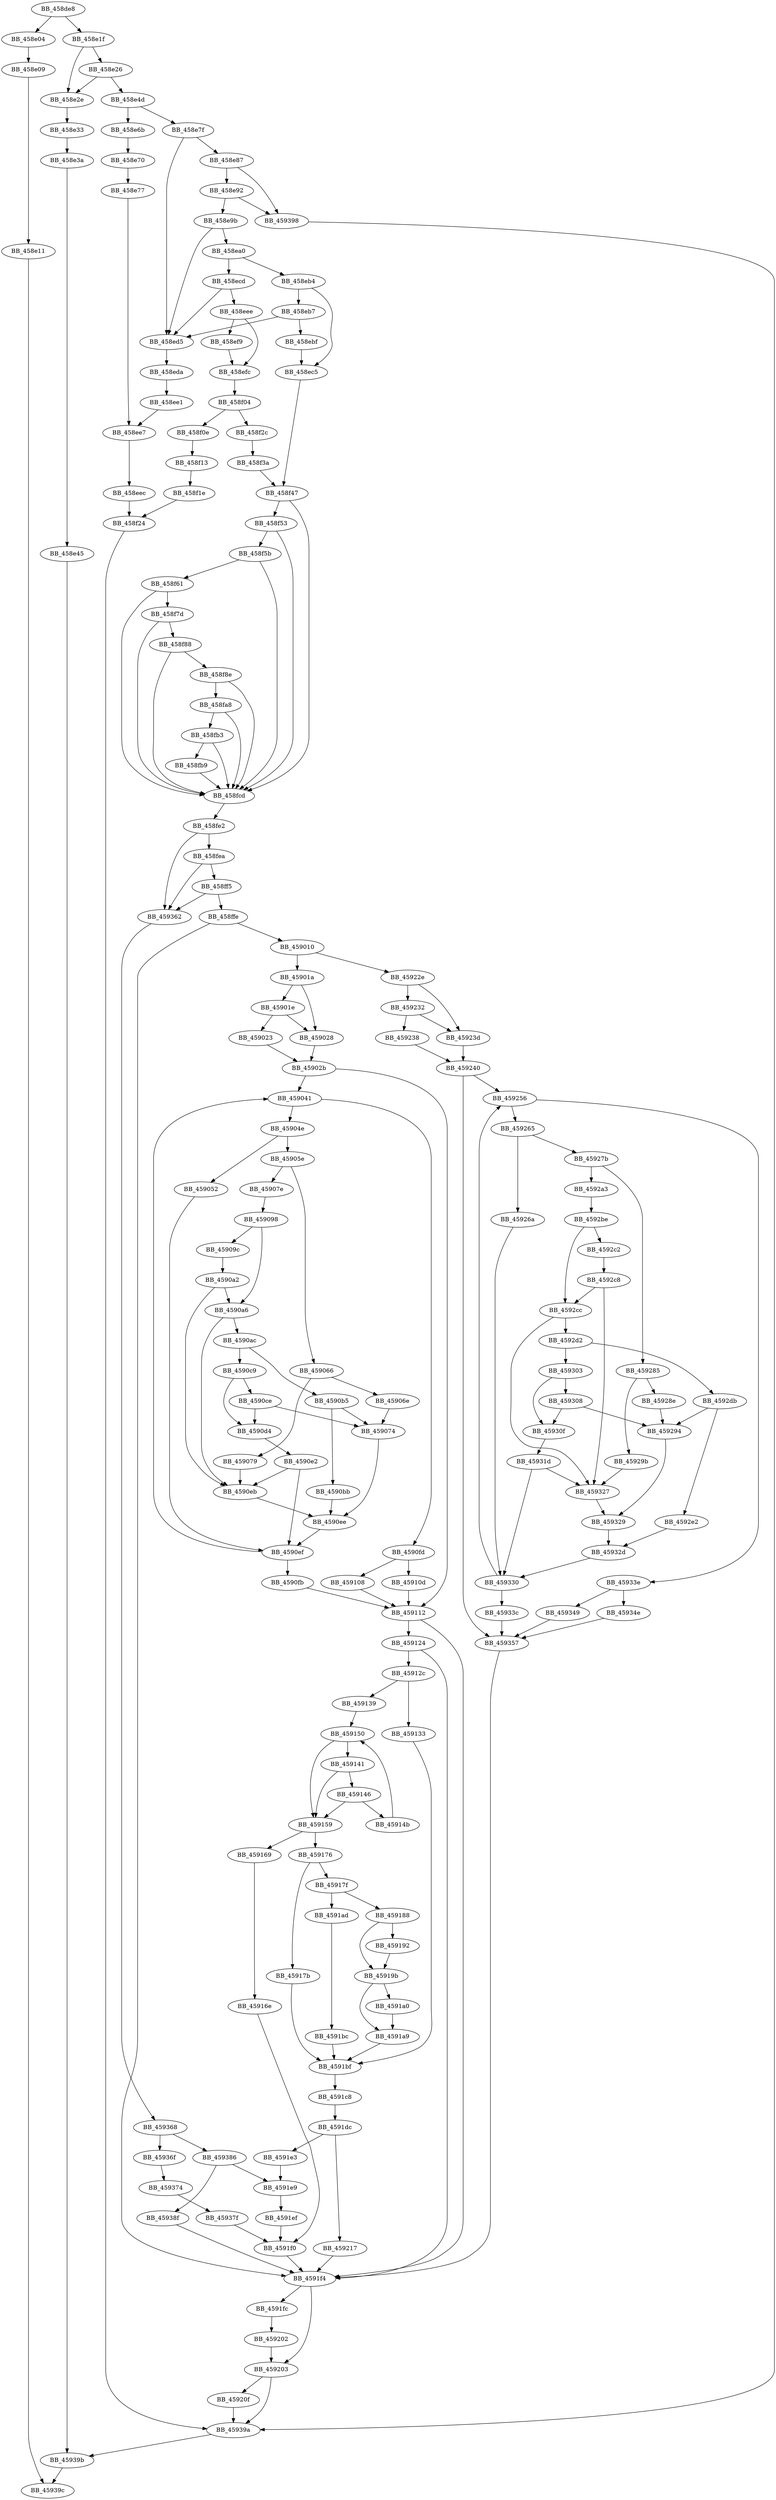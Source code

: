 DiGraph sub_458DE8{
BB_458de8->BB_458e04
BB_458de8->BB_458e1f
BB_458e04->BB_458e09
BB_458e09->BB_458e11
BB_458e11->BB_45939c
BB_458e1f->BB_458e26
BB_458e1f->BB_458e2e
BB_458e26->BB_458e2e
BB_458e26->BB_458e4d
BB_458e2e->BB_458e33
BB_458e33->BB_458e3a
BB_458e3a->BB_458e45
BB_458e45->BB_45939b
BB_458e4d->BB_458e6b
BB_458e4d->BB_458e7f
BB_458e6b->BB_458e70
BB_458e70->BB_458e77
BB_458e77->BB_458ee7
BB_458e7f->BB_458e87
BB_458e7f->BB_458ed5
BB_458e87->BB_458e92
BB_458e87->BB_459398
BB_458e92->BB_458e9b
BB_458e92->BB_459398
BB_458e9b->BB_458ea0
BB_458e9b->BB_458ed5
BB_458ea0->BB_458eb4
BB_458ea0->BB_458ecd
BB_458eb4->BB_458eb7
BB_458eb4->BB_458ec5
BB_458eb7->BB_458ebf
BB_458eb7->BB_458ed5
BB_458ebf->BB_458ec5
BB_458ec5->BB_458f47
BB_458ecd->BB_458ed5
BB_458ecd->BB_458eee
BB_458ed5->BB_458eda
BB_458eda->BB_458ee1
BB_458ee1->BB_458ee7
BB_458ee7->BB_458eec
BB_458eec->BB_458f24
BB_458eee->BB_458ef9
BB_458eee->BB_458efc
BB_458ef9->BB_458efc
BB_458efc->BB_458f04
BB_458f04->BB_458f0e
BB_458f04->BB_458f2c
BB_458f0e->BB_458f13
BB_458f13->BB_458f1e
BB_458f1e->BB_458f24
BB_458f24->BB_45939a
BB_458f2c->BB_458f3a
BB_458f3a->BB_458f47
BB_458f47->BB_458f53
BB_458f47->BB_458fcd
BB_458f53->BB_458f5b
BB_458f53->BB_458fcd
BB_458f5b->BB_458f61
BB_458f5b->BB_458fcd
BB_458f61->BB_458f7d
BB_458f61->BB_458fcd
BB_458f7d->BB_458f88
BB_458f7d->BB_458fcd
BB_458f88->BB_458f8e
BB_458f88->BB_458fcd
BB_458f8e->BB_458fa8
BB_458f8e->BB_458fcd
BB_458fa8->BB_458fb3
BB_458fa8->BB_458fcd
BB_458fb3->BB_458fb9
BB_458fb3->BB_458fcd
BB_458fb9->BB_458fcd
BB_458fcd->BB_458fe2
BB_458fe2->BB_458fea
BB_458fe2->BB_459362
BB_458fea->BB_458ff5
BB_458fea->BB_459362
BB_458ff5->BB_458ffe
BB_458ff5->BB_459362
BB_458ffe->BB_459010
BB_458ffe->BB_4591f4
BB_459010->BB_45901a
BB_459010->BB_45922e
BB_45901a->BB_45901e
BB_45901a->BB_459028
BB_45901e->BB_459023
BB_45901e->BB_459028
BB_459023->BB_45902b
BB_459028->BB_45902b
BB_45902b->BB_459041
BB_45902b->BB_459112
BB_459041->BB_45904e
BB_459041->BB_4590fd
BB_45904e->BB_459052
BB_45904e->BB_45905e
BB_459052->BB_4590ef
BB_45905e->BB_459066
BB_45905e->BB_45907e
BB_459066->BB_45906e
BB_459066->BB_459079
BB_45906e->BB_459074
BB_459074->BB_4590ee
BB_459079->BB_4590eb
BB_45907e->BB_459098
BB_459098->BB_45909c
BB_459098->BB_4590a6
BB_45909c->BB_4590a2
BB_4590a2->BB_4590a6
BB_4590a2->BB_4590eb
BB_4590a6->BB_4590ac
BB_4590a6->BB_4590eb
BB_4590ac->BB_4590b5
BB_4590ac->BB_4590c9
BB_4590b5->BB_459074
BB_4590b5->BB_4590bb
BB_4590bb->BB_4590ee
BB_4590c9->BB_4590ce
BB_4590c9->BB_4590d4
BB_4590ce->BB_459074
BB_4590ce->BB_4590d4
BB_4590d4->BB_4590e2
BB_4590e2->BB_4590eb
BB_4590e2->BB_4590ef
BB_4590eb->BB_4590ee
BB_4590ee->BB_4590ef
BB_4590ef->BB_459041
BB_4590ef->BB_4590fb
BB_4590fb->BB_459112
BB_4590fd->BB_459108
BB_4590fd->BB_45910d
BB_459108->BB_459112
BB_45910d->BB_459112
BB_459112->BB_459124
BB_459112->BB_4591f4
BB_459124->BB_45912c
BB_459124->BB_4591f4
BB_45912c->BB_459133
BB_45912c->BB_459139
BB_459133->BB_4591bf
BB_459139->BB_459150
BB_459141->BB_459146
BB_459141->BB_459159
BB_459146->BB_45914b
BB_459146->BB_459159
BB_45914b->BB_459150
BB_459150->BB_459141
BB_459150->BB_459159
BB_459159->BB_459169
BB_459159->BB_459176
BB_459169->BB_45916e
BB_45916e->BB_4591f0
BB_459176->BB_45917b
BB_459176->BB_45917f
BB_45917b->BB_4591bf
BB_45917f->BB_459188
BB_45917f->BB_4591ad
BB_459188->BB_459192
BB_459188->BB_45919b
BB_459192->BB_45919b
BB_45919b->BB_4591a0
BB_45919b->BB_4591a9
BB_4591a0->BB_4591a9
BB_4591a9->BB_4591bf
BB_4591ad->BB_4591bc
BB_4591bc->BB_4591bf
BB_4591bf->BB_4591c8
BB_4591c8->BB_4591dc
BB_4591dc->BB_4591e3
BB_4591dc->BB_459217
BB_4591e3->BB_4591e9
BB_4591e9->BB_4591ef
BB_4591ef->BB_4591f0
BB_4591f0->BB_4591f4
BB_4591f4->BB_4591fc
BB_4591f4->BB_459203
BB_4591fc->BB_459202
BB_459202->BB_459203
BB_459203->BB_45920f
BB_459203->BB_45939a
BB_45920f->BB_45939a
BB_459217->BB_4591f4
BB_45922e->BB_459232
BB_45922e->BB_45923d
BB_459232->BB_459238
BB_459232->BB_45923d
BB_459238->BB_459240
BB_45923d->BB_459240
BB_459240->BB_459256
BB_459240->BB_459357
BB_459256->BB_459265
BB_459256->BB_45933e
BB_459265->BB_45926a
BB_459265->BB_45927b
BB_45926a->BB_459330
BB_45927b->BB_459285
BB_45927b->BB_4592a3
BB_459285->BB_45928e
BB_459285->BB_45929b
BB_45928e->BB_459294
BB_459294->BB_459329
BB_45929b->BB_459327
BB_4592a3->BB_4592be
BB_4592be->BB_4592c2
BB_4592be->BB_4592cc
BB_4592c2->BB_4592c8
BB_4592c8->BB_4592cc
BB_4592c8->BB_459327
BB_4592cc->BB_4592d2
BB_4592cc->BB_459327
BB_4592d2->BB_4592db
BB_4592d2->BB_459303
BB_4592db->BB_459294
BB_4592db->BB_4592e2
BB_4592e2->BB_45932d
BB_459303->BB_459308
BB_459303->BB_45930f
BB_459308->BB_459294
BB_459308->BB_45930f
BB_45930f->BB_45931d
BB_45931d->BB_459327
BB_45931d->BB_459330
BB_459327->BB_459329
BB_459329->BB_45932d
BB_45932d->BB_459330
BB_459330->BB_459256
BB_459330->BB_45933c
BB_45933c->BB_459357
BB_45933e->BB_459349
BB_45933e->BB_45934e
BB_459349->BB_459357
BB_45934e->BB_459357
BB_459357->BB_4591f4
BB_459362->BB_459368
BB_459368->BB_45936f
BB_459368->BB_459386
BB_45936f->BB_459374
BB_459374->BB_45937f
BB_45937f->BB_4591f0
BB_459386->BB_4591e9
BB_459386->BB_45938f
BB_45938f->BB_4591f4
BB_459398->BB_45939a
BB_45939a->BB_45939b
BB_45939b->BB_45939c
}
